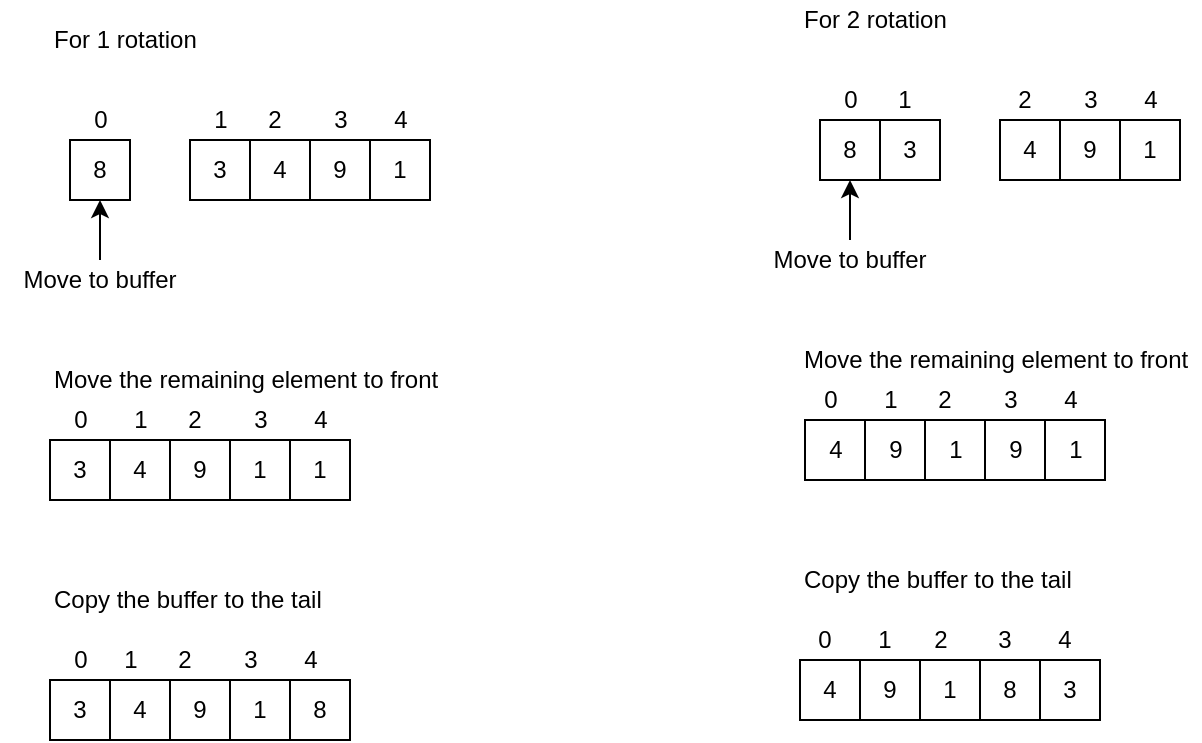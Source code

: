 <mxfile version="12.6.4" type="github">
  <diagram id="sCM7uaMok8tgUvsMVrMC" name="Page-1">
    <mxGraphModel dx="1352" dy="806" grid="1" gridSize="10" guides="1" tooltips="1" connect="1" arrows="1" fold="1" page="1" pageScale="1" pageWidth="850" pageHeight="1100" math="0" shadow="0">
      <root>
        <mxCell id="0"/>
        <mxCell id="1" parent="0"/>
        <mxCell id="4Zmsej9P6uwO4Pd-Vwgm-1" value="8" style="whiteSpace=wrap;html=1;aspect=fixed;" vertex="1" parent="1">
          <mxGeometry x="160" y="170" width="30" height="30" as="geometry"/>
        </mxCell>
        <mxCell id="4Zmsej9P6uwO4Pd-Vwgm-2" value="3" style="whiteSpace=wrap;html=1;aspect=fixed;" vertex="1" parent="1">
          <mxGeometry x="220" y="170" width="30" height="30" as="geometry"/>
        </mxCell>
        <mxCell id="4Zmsej9P6uwO4Pd-Vwgm-3" value="4" style="whiteSpace=wrap;html=1;aspect=fixed;" vertex="1" parent="1">
          <mxGeometry x="250" y="170" width="30" height="30" as="geometry"/>
        </mxCell>
        <mxCell id="4Zmsej9P6uwO4Pd-Vwgm-4" value="9" style="whiteSpace=wrap;html=1;aspect=fixed;" vertex="1" parent="1">
          <mxGeometry x="280" y="170" width="30" height="30" as="geometry"/>
        </mxCell>
        <mxCell id="4Zmsej9P6uwO4Pd-Vwgm-5" value="1" style="whiteSpace=wrap;html=1;aspect=fixed;" vertex="1" parent="1">
          <mxGeometry x="310" y="170" width="30" height="30" as="geometry"/>
        </mxCell>
        <mxCell id="4Zmsej9P6uwO4Pd-Vwgm-6" value="For 1 rotation" style="text;html=1;strokeColor=none;fillColor=none;align=left;verticalAlign=middle;whiteSpace=wrap;rounded=0;" vertex="1" parent="1">
          <mxGeometry x="150" y="110" width="180" height="20" as="geometry"/>
        </mxCell>
        <mxCell id="4Zmsej9P6uwO4Pd-Vwgm-13" value="Move to buffer" style="text;html=1;strokeColor=none;fillColor=none;align=center;verticalAlign=middle;whiteSpace=wrap;rounded=0;" vertex="1" parent="1">
          <mxGeometry x="125" y="230" width="100" height="20" as="geometry"/>
        </mxCell>
        <mxCell id="4Zmsej9P6uwO4Pd-Vwgm-14" value="" style="endArrow=classic;html=1;entryX=0.5;entryY=1;entryDx=0;entryDy=0;exitX=0.5;exitY=0;exitDx=0;exitDy=0;" edge="1" parent="1" source="4Zmsej9P6uwO4Pd-Vwgm-13" target="4Zmsej9P6uwO4Pd-Vwgm-1">
          <mxGeometry width="50" height="50" relative="1" as="geometry">
            <mxPoint x="130" y="340" as="sourcePoint"/>
            <mxPoint x="180" y="290" as="targetPoint"/>
          </mxGeometry>
        </mxCell>
        <mxCell id="4Zmsej9P6uwO4Pd-Vwgm-16" value="3" style="whiteSpace=wrap;html=1;aspect=fixed;" vertex="1" parent="1">
          <mxGeometry x="150" y="320" width="30" height="30" as="geometry"/>
        </mxCell>
        <mxCell id="4Zmsej9P6uwO4Pd-Vwgm-17" value="4" style="whiteSpace=wrap;html=1;aspect=fixed;" vertex="1" parent="1">
          <mxGeometry x="180" y="320" width="30" height="30" as="geometry"/>
        </mxCell>
        <mxCell id="4Zmsej9P6uwO4Pd-Vwgm-18" value="9" style="whiteSpace=wrap;html=1;aspect=fixed;" vertex="1" parent="1">
          <mxGeometry x="210" y="320" width="30" height="30" as="geometry"/>
        </mxCell>
        <mxCell id="4Zmsej9P6uwO4Pd-Vwgm-19" value="1" style="whiteSpace=wrap;html=1;aspect=fixed;" vertex="1" parent="1">
          <mxGeometry x="240" y="320" width="30" height="30" as="geometry"/>
        </mxCell>
        <mxCell id="4Zmsej9P6uwO4Pd-Vwgm-20" value="Move the remaining element to front" style="text;html=1;strokeColor=none;fillColor=none;align=left;verticalAlign=middle;whiteSpace=wrap;rounded=0;" vertex="1" parent="1">
          <mxGeometry x="150" y="280" width="200" height="20" as="geometry"/>
        </mxCell>
        <mxCell id="4Zmsej9P6uwO4Pd-Vwgm-27" value="1" style="whiteSpace=wrap;html=1;aspect=fixed;" vertex="1" parent="1">
          <mxGeometry x="270" y="320" width="30" height="30" as="geometry"/>
        </mxCell>
        <mxCell id="4Zmsej9P6uwO4Pd-Vwgm-29" value="3" style="whiteSpace=wrap;html=1;aspect=fixed;" vertex="1" parent="1">
          <mxGeometry x="150" y="440" width="30" height="30" as="geometry"/>
        </mxCell>
        <mxCell id="4Zmsej9P6uwO4Pd-Vwgm-30" value="4" style="whiteSpace=wrap;html=1;aspect=fixed;" vertex="1" parent="1">
          <mxGeometry x="180" y="440" width="30" height="30" as="geometry"/>
        </mxCell>
        <mxCell id="4Zmsej9P6uwO4Pd-Vwgm-31" value="9" style="whiteSpace=wrap;html=1;aspect=fixed;" vertex="1" parent="1">
          <mxGeometry x="210" y="440" width="30" height="30" as="geometry"/>
        </mxCell>
        <mxCell id="4Zmsej9P6uwO4Pd-Vwgm-32" value="1" style="whiteSpace=wrap;html=1;aspect=fixed;" vertex="1" parent="1">
          <mxGeometry x="240" y="440" width="30" height="30" as="geometry"/>
        </mxCell>
        <mxCell id="4Zmsej9P6uwO4Pd-Vwgm-33" value="Copy the buffer to the tail" style="text;html=1;strokeColor=none;fillColor=none;align=left;verticalAlign=middle;whiteSpace=wrap;rounded=0;" vertex="1" parent="1">
          <mxGeometry x="150" y="390" width="180" height="20" as="geometry"/>
        </mxCell>
        <mxCell id="4Zmsej9P6uwO4Pd-Vwgm-40" value="8" style="whiteSpace=wrap;html=1;aspect=fixed;" vertex="1" parent="1">
          <mxGeometry x="270" y="440" width="30" height="30" as="geometry"/>
        </mxCell>
        <mxCell id="4Zmsej9P6uwO4Pd-Vwgm-41" value="0" style="text;html=1;strokeColor=none;fillColor=none;align=center;verticalAlign=middle;whiteSpace=wrap;rounded=0;" vertex="1" parent="1">
          <mxGeometry x="167.5" y="150" width="15" height="20" as="geometry"/>
        </mxCell>
        <mxCell id="4Zmsej9P6uwO4Pd-Vwgm-42" value="1" style="text;html=1;strokeColor=none;fillColor=none;align=center;verticalAlign=middle;whiteSpace=wrap;rounded=0;" vertex="1" parent="1">
          <mxGeometry x="227.5" y="150" width="15" height="20" as="geometry"/>
        </mxCell>
        <mxCell id="4Zmsej9P6uwO4Pd-Vwgm-44" value="2" style="text;html=1;strokeColor=none;fillColor=none;align=center;verticalAlign=middle;whiteSpace=wrap;rounded=0;" vertex="1" parent="1">
          <mxGeometry x="255" y="150" width="15" height="20" as="geometry"/>
        </mxCell>
        <mxCell id="4Zmsej9P6uwO4Pd-Vwgm-45" value="3" style="text;html=1;strokeColor=none;fillColor=none;align=center;verticalAlign=middle;whiteSpace=wrap;rounded=0;" vertex="1" parent="1">
          <mxGeometry x="287.5" y="150" width="15" height="20" as="geometry"/>
        </mxCell>
        <mxCell id="4Zmsej9P6uwO4Pd-Vwgm-46" value="4" style="text;html=1;strokeColor=none;fillColor=none;align=center;verticalAlign=middle;whiteSpace=wrap;rounded=0;" vertex="1" parent="1">
          <mxGeometry x="317.5" y="150" width="15" height="20" as="geometry"/>
        </mxCell>
        <mxCell id="4Zmsej9P6uwO4Pd-Vwgm-47" value="0" style="text;html=1;strokeColor=none;fillColor=none;align=center;verticalAlign=middle;whiteSpace=wrap;rounded=0;" vertex="1" parent="1">
          <mxGeometry x="157.5" y="300" width="15" height="20" as="geometry"/>
        </mxCell>
        <mxCell id="4Zmsej9P6uwO4Pd-Vwgm-48" value="1" style="text;html=1;strokeColor=none;fillColor=none;align=center;verticalAlign=middle;whiteSpace=wrap;rounded=0;" vertex="1" parent="1">
          <mxGeometry x="187.5" y="300" width="15" height="20" as="geometry"/>
        </mxCell>
        <mxCell id="4Zmsej9P6uwO4Pd-Vwgm-49" value="2" style="text;html=1;strokeColor=none;fillColor=none;align=center;verticalAlign=middle;whiteSpace=wrap;rounded=0;" vertex="1" parent="1">
          <mxGeometry x="215" y="300" width="15" height="20" as="geometry"/>
        </mxCell>
        <mxCell id="4Zmsej9P6uwO4Pd-Vwgm-50" value="3" style="text;html=1;strokeColor=none;fillColor=none;align=center;verticalAlign=middle;whiteSpace=wrap;rounded=0;" vertex="1" parent="1">
          <mxGeometry x="247.5" y="300" width="15" height="20" as="geometry"/>
        </mxCell>
        <mxCell id="4Zmsej9P6uwO4Pd-Vwgm-51" value="4" style="text;html=1;strokeColor=none;fillColor=none;align=center;verticalAlign=middle;whiteSpace=wrap;rounded=0;" vertex="1" parent="1">
          <mxGeometry x="277.5" y="300" width="15" height="20" as="geometry"/>
        </mxCell>
        <mxCell id="4Zmsej9P6uwO4Pd-Vwgm-52" value="1" style="text;html=1;strokeColor=none;fillColor=none;align=center;verticalAlign=middle;whiteSpace=wrap;rounded=0;" vertex="1" parent="1">
          <mxGeometry x="182.5" y="420" width="15" height="20" as="geometry"/>
        </mxCell>
        <mxCell id="4Zmsej9P6uwO4Pd-Vwgm-53" value="2" style="text;html=1;strokeColor=none;fillColor=none;align=center;verticalAlign=middle;whiteSpace=wrap;rounded=0;" vertex="1" parent="1">
          <mxGeometry x="210" y="420" width="15" height="20" as="geometry"/>
        </mxCell>
        <mxCell id="4Zmsej9P6uwO4Pd-Vwgm-54" value="3" style="text;html=1;strokeColor=none;fillColor=none;align=center;verticalAlign=middle;whiteSpace=wrap;rounded=0;" vertex="1" parent="1">
          <mxGeometry x="242.5" y="420" width="15" height="20" as="geometry"/>
        </mxCell>
        <mxCell id="4Zmsej9P6uwO4Pd-Vwgm-55" value="4" style="text;html=1;strokeColor=none;fillColor=none;align=center;verticalAlign=middle;whiteSpace=wrap;rounded=0;" vertex="1" parent="1">
          <mxGeometry x="272.5" y="420" width="15" height="20" as="geometry"/>
        </mxCell>
        <mxCell id="4Zmsej9P6uwO4Pd-Vwgm-56" value="0" style="text;html=1;strokeColor=none;fillColor=none;align=center;verticalAlign=middle;whiteSpace=wrap;rounded=0;" vertex="1" parent="1">
          <mxGeometry x="157.5" y="420" width="15" height="20" as="geometry"/>
        </mxCell>
        <mxCell id="4Zmsej9P6uwO4Pd-Vwgm-57" value="8" style="whiteSpace=wrap;html=1;aspect=fixed;" vertex="1" parent="1">
          <mxGeometry x="535" y="160" width="30" height="30" as="geometry"/>
        </mxCell>
        <mxCell id="4Zmsej9P6uwO4Pd-Vwgm-58" value="3" style="whiteSpace=wrap;html=1;aspect=fixed;" vertex="1" parent="1">
          <mxGeometry x="565" y="160" width="30" height="30" as="geometry"/>
        </mxCell>
        <mxCell id="4Zmsej9P6uwO4Pd-Vwgm-59" value="4" style="whiteSpace=wrap;html=1;aspect=fixed;" vertex="1" parent="1">
          <mxGeometry x="625" y="160" width="30" height="30" as="geometry"/>
        </mxCell>
        <mxCell id="4Zmsej9P6uwO4Pd-Vwgm-60" value="9" style="whiteSpace=wrap;html=1;aspect=fixed;" vertex="1" parent="1">
          <mxGeometry x="655" y="160" width="30" height="30" as="geometry"/>
        </mxCell>
        <mxCell id="4Zmsej9P6uwO4Pd-Vwgm-61" value="1" style="whiteSpace=wrap;html=1;aspect=fixed;" vertex="1" parent="1">
          <mxGeometry x="685" y="160" width="30" height="30" as="geometry"/>
        </mxCell>
        <mxCell id="4Zmsej9P6uwO4Pd-Vwgm-62" value="For 2 rotation" style="text;html=1;strokeColor=none;fillColor=none;align=left;verticalAlign=middle;whiteSpace=wrap;rounded=0;" vertex="1" parent="1">
          <mxGeometry x="525" y="100" width="180" height="20" as="geometry"/>
        </mxCell>
        <mxCell id="4Zmsej9P6uwO4Pd-Vwgm-63" value="Move to buffer" style="text;html=1;strokeColor=none;fillColor=none;align=center;verticalAlign=middle;whiteSpace=wrap;rounded=0;" vertex="1" parent="1">
          <mxGeometry x="500" y="220" width="100" height="20" as="geometry"/>
        </mxCell>
        <mxCell id="4Zmsej9P6uwO4Pd-Vwgm-64" value="" style="endArrow=classic;html=1;entryX=0.5;entryY=1;entryDx=0;entryDy=0;exitX=0.5;exitY=0;exitDx=0;exitDy=0;" edge="1" parent="1" source="4Zmsej9P6uwO4Pd-Vwgm-63" target="4Zmsej9P6uwO4Pd-Vwgm-57">
          <mxGeometry width="50" height="50" relative="1" as="geometry">
            <mxPoint x="505" y="330" as="sourcePoint"/>
            <mxPoint x="555" y="280" as="targetPoint"/>
          </mxGeometry>
        </mxCell>
        <mxCell id="4Zmsej9P6uwO4Pd-Vwgm-66" value="4" style="whiteSpace=wrap;html=1;aspect=fixed;" vertex="1" parent="1">
          <mxGeometry x="527.5" y="310" width="30" height="30" as="geometry"/>
        </mxCell>
        <mxCell id="4Zmsej9P6uwO4Pd-Vwgm-67" value="9" style="whiteSpace=wrap;html=1;aspect=fixed;" vertex="1" parent="1">
          <mxGeometry x="557.5" y="310" width="30" height="30" as="geometry"/>
        </mxCell>
        <mxCell id="4Zmsej9P6uwO4Pd-Vwgm-68" value="1" style="whiteSpace=wrap;html=1;aspect=fixed;" vertex="1" parent="1">
          <mxGeometry x="587.5" y="310" width="30" height="30" as="geometry"/>
        </mxCell>
        <mxCell id="4Zmsej9P6uwO4Pd-Vwgm-69" value="Move the remaining element to front" style="text;html=1;strokeColor=none;fillColor=none;align=left;verticalAlign=middle;whiteSpace=wrap;rounded=0;" vertex="1" parent="1">
          <mxGeometry x="525" y="270" width="200" height="20" as="geometry"/>
        </mxCell>
        <mxCell id="4Zmsej9P6uwO4Pd-Vwgm-70" value="9" style="whiteSpace=wrap;html=1;aspect=fixed;" vertex="1" parent="1">
          <mxGeometry x="617.5" y="310" width="30" height="30" as="geometry"/>
        </mxCell>
        <mxCell id="4Zmsej9P6uwO4Pd-Vwgm-75" value="Copy the buffer to the tail" style="text;html=1;strokeColor=none;fillColor=none;align=left;verticalAlign=middle;whiteSpace=wrap;rounded=0;" vertex="1" parent="1">
          <mxGeometry x="525" y="380" width="180" height="20" as="geometry"/>
        </mxCell>
        <mxCell id="4Zmsej9P6uwO4Pd-Vwgm-77" value="0" style="text;html=1;strokeColor=none;fillColor=none;align=center;verticalAlign=middle;whiteSpace=wrap;rounded=0;" vertex="1" parent="1">
          <mxGeometry x="542.5" y="140" width="15" height="20" as="geometry"/>
        </mxCell>
        <mxCell id="4Zmsej9P6uwO4Pd-Vwgm-78" value="1" style="text;html=1;strokeColor=none;fillColor=none;align=center;verticalAlign=middle;whiteSpace=wrap;rounded=0;" vertex="1" parent="1">
          <mxGeometry x="570" y="140" width="15" height="20" as="geometry"/>
        </mxCell>
        <mxCell id="4Zmsej9P6uwO4Pd-Vwgm-79" value="2" style="text;html=1;strokeColor=none;fillColor=none;align=center;verticalAlign=middle;whiteSpace=wrap;rounded=0;" vertex="1" parent="1">
          <mxGeometry x="630" y="140" width="15" height="20" as="geometry"/>
        </mxCell>
        <mxCell id="4Zmsej9P6uwO4Pd-Vwgm-80" value="3" style="text;html=1;strokeColor=none;fillColor=none;align=center;verticalAlign=middle;whiteSpace=wrap;rounded=0;" vertex="1" parent="1">
          <mxGeometry x="662.5" y="140" width="15" height="20" as="geometry"/>
        </mxCell>
        <mxCell id="4Zmsej9P6uwO4Pd-Vwgm-81" value="4" style="text;html=1;strokeColor=none;fillColor=none;align=center;verticalAlign=middle;whiteSpace=wrap;rounded=0;" vertex="1" parent="1">
          <mxGeometry x="692.5" y="140" width="15" height="20" as="geometry"/>
        </mxCell>
        <mxCell id="4Zmsej9P6uwO4Pd-Vwgm-82" value="0" style="text;html=1;strokeColor=none;fillColor=none;align=center;verticalAlign=middle;whiteSpace=wrap;rounded=0;" vertex="1" parent="1">
          <mxGeometry x="532.5" y="290" width="15" height="20" as="geometry"/>
        </mxCell>
        <mxCell id="4Zmsej9P6uwO4Pd-Vwgm-83" value="1" style="text;html=1;strokeColor=none;fillColor=none;align=center;verticalAlign=middle;whiteSpace=wrap;rounded=0;" vertex="1" parent="1">
          <mxGeometry x="562.5" y="290" width="15" height="20" as="geometry"/>
        </mxCell>
        <mxCell id="4Zmsej9P6uwO4Pd-Vwgm-84" value="2" style="text;html=1;strokeColor=none;fillColor=none;align=center;verticalAlign=middle;whiteSpace=wrap;rounded=0;" vertex="1" parent="1">
          <mxGeometry x="590" y="290" width="15" height="20" as="geometry"/>
        </mxCell>
        <mxCell id="4Zmsej9P6uwO4Pd-Vwgm-85" value="3" style="text;html=1;strokeColor=none;fillColor=none;align=center;verticalAlign=middle;whiteSpace=wrap;rounded=0;" vertex="1" parent="1">
          <mxGeometry x="622.5" y="290" width="15" height="20" as="geometry"/>
        </mxCell>
        <mxCell id="4Zmsej9P6uwO4Pd-Vwgm-86" value="4" style="text;html=1;strokeColor=none;fillColor=none;align=center;verticalAlign=middle;whiteSpace=wrap;rounded=0;" vertex="1" parent="1">
          <mxGeometry x="652.5" y="290" width="15" height="20" as="geometry"/>
        </mxCell>
        <mxCell id="4Zmsej9P6uwO4Pd-Vwgm-92" value="1" style="whiteSpace=wrap;html=1;aspect=fixed;" vertex="1" parent="1">
          <mxGeometry x="647.5" y="310" width="30" height="30" as="geometry"/>
        </mxCell>
        <mxCell id="4Zmsej9P6uwO4Pd-Vwgm-93" value="4" style="whiteSpace=wrap;html=1;aspect=fixed;" vertex="1" parent="1">
          <mxGeometry x="525" y="430" width="30" height="30" as="geometry"/>
        </mxCell>
        <mxCell id="4Zmsej9P6uwO4Pd-Vwgm-94" value="9" style="whiteSpace=wrap;html=1;aspect=fixed;" vertex="1" parent="1">
          <mxGeometry x="555" y="430" width="30" height="30" as="geometry"/>
        </mxCell>
        <mxCell id="4Zmsej9P6uwO4Pd-Vwgm-95" value="1" style="whiteSpace=wrap;html=1;aspect=fixed;" vertex="1" parent="1">
          <mxGeometry x="585" y="430" width="30" height="30" as="geometry"/>
        </mxCell>
        <mxCell id="4Zmsej9P6uwO4Pd-Vwgm-96" value="8" style="whiteSpace=wrap;html=1;aspect=fixed;" vertex="1" parent="1">
          <mxGeometry x="615" y="430" width="30" height="30" as="geometry"/>
        </mxCell>
        <mxCell id="4Zmsej9P6uwO4Pd-Vwgm-97" value="0" style="text;html=1;strokeColor=none;fillColor=none;align=center;verticalAlign=middle;whiteSpace=wrap;rounded=0;" vertex="1" parent="1">
          <mxGeometry x="530" y="410" width="15" height="20" as="geometry"/>
        </mxCell>
        <mxCell id="4Zmsej9P6uwO4Pd-Vwgm-98" value="1" style="text;html=1;strokeColor=none;fillColor=none;align=center;verticalAlign=middle;whiteSpace=wrap;rounded=0;" vertex="1" parent="1">
          <mxGeometry x="560" y="410" width="15" height="20" as="geometry"/>
        </mxCell>
        <mxCell id="4Zmsej9P6uwO4Pd-Vwgm-99" value="2" style="text;html=1;strokeColor=none;fillColor=none;align=center;verticalAlign=middle;whiteSpace=wrap;rounded=0;" vertex="1" parent="1">
          <mxGeometry x="587.5" y="410" width="15" height="20" as="geometry"/>
        </mxCell>
        <mxCell id="4Zmsej9P6uwO4Pd-Vwgm-100" value="3" style="text;html=1;strokeColor=none;fillColor=none;align=center;verticalAlign=middle;whiteSpace=wrap;rounded=0;" vertex="1" parent="1">
          <mxGeometry x="620" y="410" width="15" height="20" as="geometry"/>
        </mxCell>
        <mxCell id="4Zmsej9P6uwO4Pd-Vwgm-101" value="4" style="text;html=1;strokeColor=none;fillColor=none;align=center;verticalAlign=middle;whiteSpace=wrap;rounded=0;" vertex="1" parent="1">
          <mxGeometry x="650" y="410" width="15" height="20" as="geometry"/>
        </mxCell>
        <mxCell id="4Zmsej9P6uwO4Pd-Vwgm-102" value="3" style="whiteSpace=wrap;html=1;aspect=fixed;" vertex="1" parent="1">
          <mxGeometry x="645" y="430" width="30" height="30" as="geometry"/>
        </mxCell>
      </root>
    </mxGraphModel>
  </diagram>
</mxfile>
